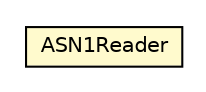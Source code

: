 #!/usr/local/bin/dot
#
# Class diagram 
# Generated by UMLGraph version 5.1 (http://www.umlgraph.org/)
#

digraph G {
	edge [fontname="Helvetica",fontsize=10,labelfontname="Helvetica",labelfontsize=10];
	node [fontname="Helvetica",fontsize=10,shape=plaintext];
	nodesep=0.25;
	ranksep=0.5;
	// com.gc.iotools.fmt.detect.wzf.custom.ASN1Reader
	c792 [label=<<table title="com.gc.iotools.fmt.detect.wzf.custom.ASN1Reader" border="0" cellborder="1" cellspacing="0" cellpadding="2" port="p" bgcolor="lemonChiffon" href="./ASN1Reader.html">
		<tr><td><table border="0" cellspacing="0" cellpadding="1">
<tr><td align="center" balign="center"> ASN1Reader </td></tr>
		</table></td></tr>
		</table>>, fontname="Helvetica", fontcolor="black", fontsize=10.0];
}

